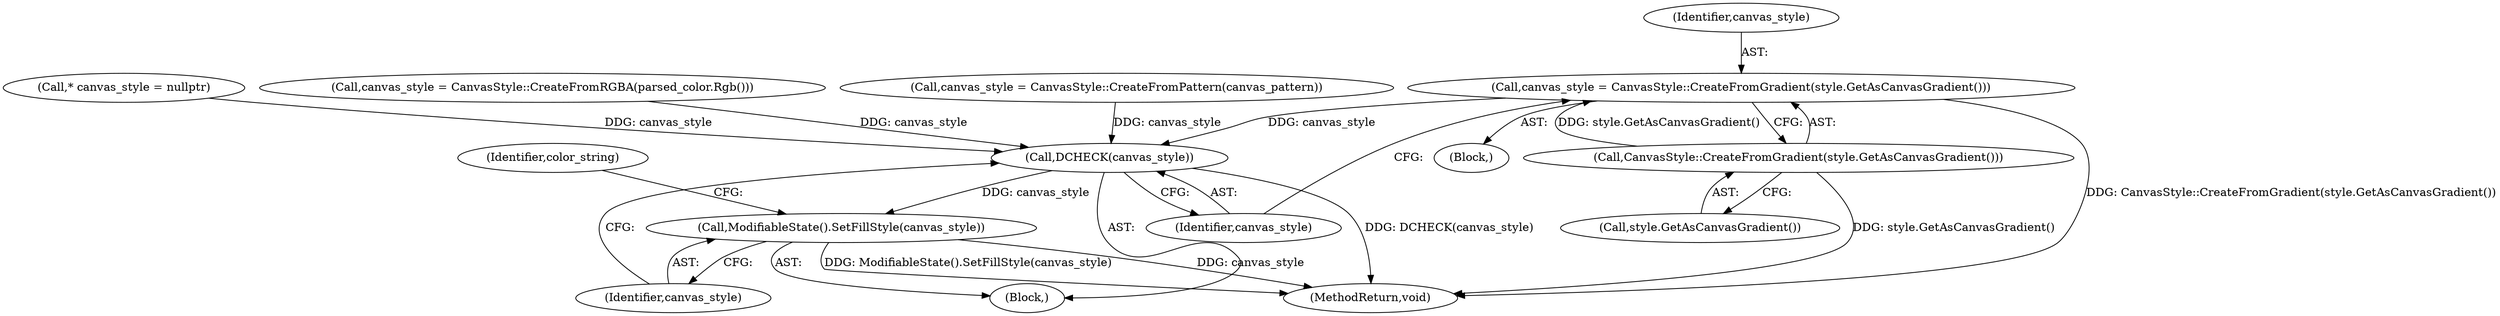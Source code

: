 digraph "0_Chrome_6ed26f014f76f10e76e80636027a2db9dcbe1664_3@pointer" {
"1000148" [label="(Call,canvas_style = CanvasStyle::CreateFromGradient(style.GetAsCanvasGradient()))"];
"1000150" [label="(Call,CanvasStyle::CreateFromGradient(style.GetAsCanvasGradient()))"];
"1000176" [label="(Call,DCHECK(canvas_style))"];
"1000178" [label="(Call,ModifiableState().SetFillStyle(canvas_style))"];
"1000183" [label="(MethodReturn,void)"];
"1000179" [label="(Identifier,canvas_style)"];
"1000178" [label="(Call,ModifiableState().SetFillStyle(canvas_style))"];
"1000176" [label="(Call,DCHECK(canvas_style))"];
"1000109" [label="(Call,* canvas_style = nullptr)"];
"1000140" [label="(Call,canvas_style = CanvasStyle::CreateFromRGBA(parsed_color.Rgb()))"];
"1000150" [label="(Call,CanvasStyle::CreateFromGradient(style.GetAsCanvasGradient()))"];
"1000177" [label="(Identifier,canvas_style)"];
"1000172" [label="(Call,canvas_style = CanvasStyle::CreateFromPattern(canvas_pattern))"];
"1000151" [label="(Call,style.GetAsCanvasGradient())"];
"1000149" [label="(Identifier,canvas_style)"];
"1000102" [label="(Block,)"];
"1000148" [label="(Call,canvas_style = CanvasStyle::CreateFromGradient(style.GetAsCanvasGradient()))"];
"1000147" [label="(Block,)"];
"1000181" [label="(Identifier,color_string)"];
"1000148" -> "1000147"  [label="AST: "];
"1000148" -> "1000150"  [label="CFG: "];
"1000149" -> "1000148"  [label="AST: "];
"1000150" -> "1000148"  [label="AST: "];
"1000177" -> "1000148"  [label="CFG: "];
"1000148" -> "1000183"  [label="DDG: CanvasStyle::CreateFromGradient(style.GetAsCanvasGradient())"];
"1000150" -> "1000148"  [label="DDG: style.GetAsCanvasGradient()"];
"1000148" -> "1000176"  [label="DDG: canvas_style"];
"1000150" -> "1000151"  [label="CFG: "];
"1000151" -> "1000150"  [label="AST: "];
"1000150" -> "1000183"  [label="DDG: style.GetAsCanvasGradient()"];
"1000176" -> "1000102"  [label="AST: "];
"1000176" -> "1000177"  [label="CFG: "];
"1000177" -> "1000176"  [label="AST: "];
"1000179" -> "1000176"  [label="CFG: "];
"1000176" -> "1000183"  [label="DDG: DCHECK(canvas_style)"];
"1000140" -> "1000176"  [label="DDG: canvas_style"];
"1000109" -> "1000176"  [label="DDG: canvas_style"];
"1000172" -> "1000176"  [label="DDG: canvas_style"];
"1000176" -> "1000178"  [label="DDG: canvas_style"];
"1000178" -> "1000102"  [label="AST: "];
"1000178" -> "1000179"  [label="CFG: "];
"1000179" -> "1000178"  [label="AST: "];
"1000181" -> "1000178"  [label="CFG: "];
"1000178" -> "1000183"  [label="DDG: ModifiableState().SetFillStyle(canvas_style)"];
"1000178" -> "1000183"  [label="DDG: canvas_style"];
}
